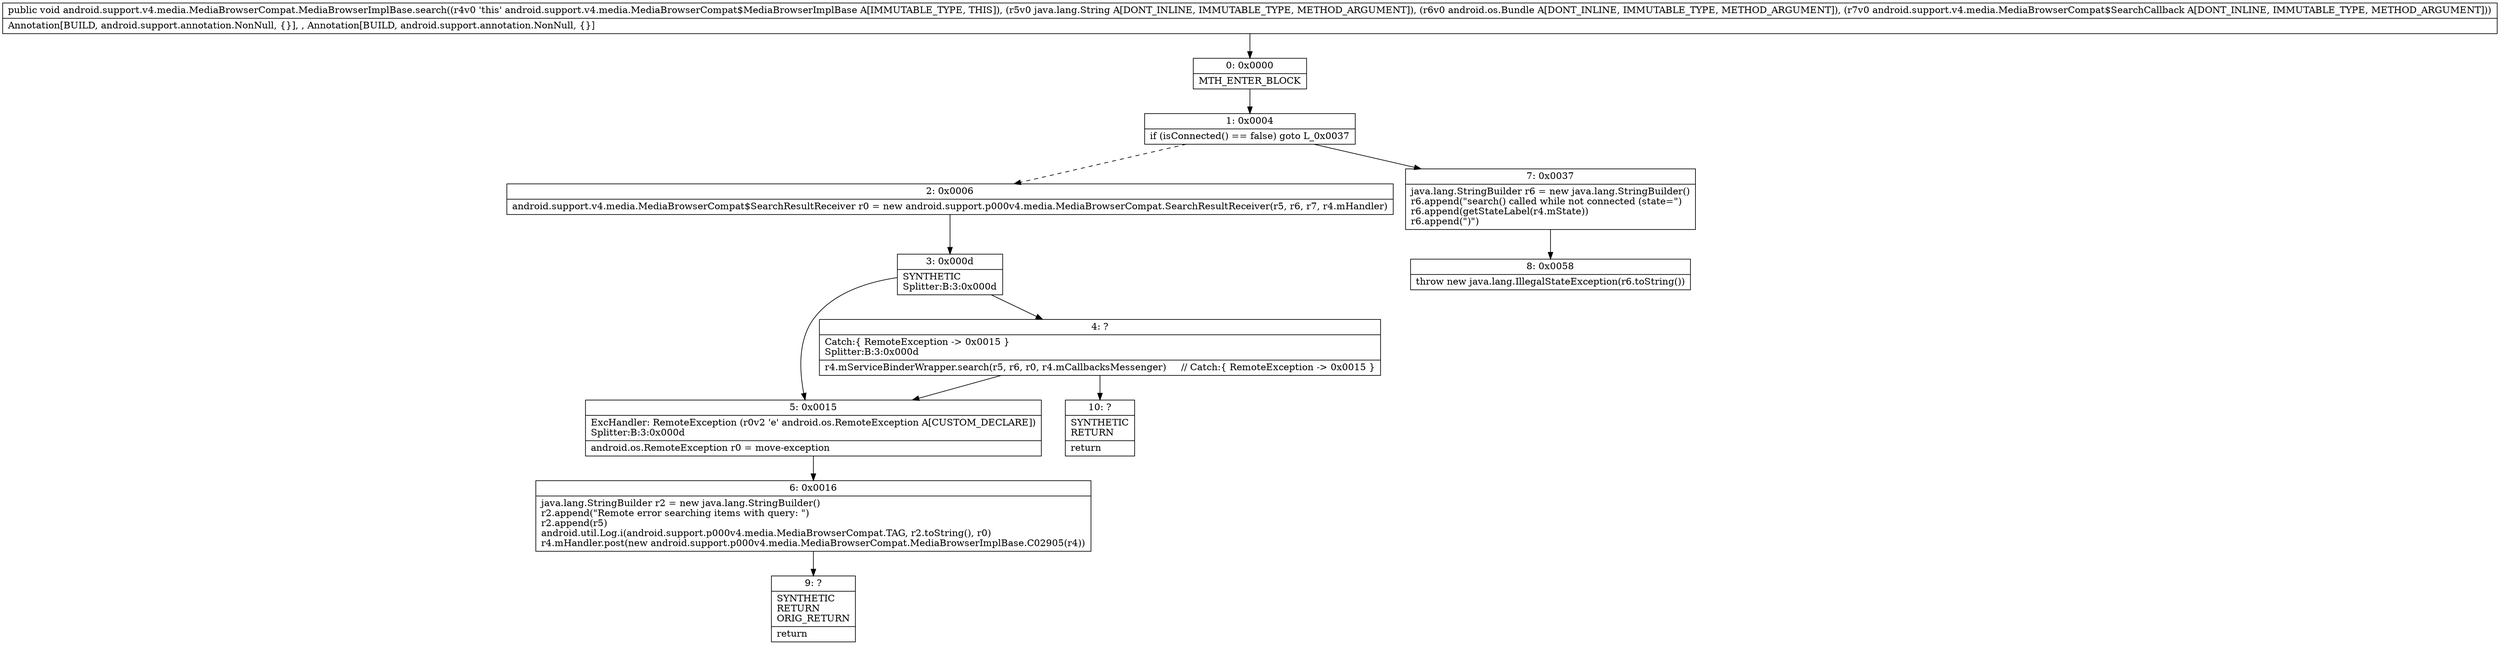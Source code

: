digraph "CFG forandroid.support.v4.media.MediaBrowserCompat.MediaBrowserImplBase.search(Ljava\/lang\/String;Landroid\/os\/Bundle;Landroid\/support\/v4\/media\/MediaBrowserCompat$SearchCallback;)V" {
Node_0 [shape=record,label="{0\:\ 0x0000|MTH_ENTER_BLOCK\l}"];
Node_1 [shape=record,label="{1\:\ 0x0004|if (isConnected() == false) goto L_0x0037\l}"];
Node_2 [shape=record,label="{2\:\ 0x0006|android.support.v4.media.MediaBrowserCompat$SearchResultReceiver r0 = new android.support.p000v4.media.MediaBrowserCompat.SearchResultReceiver(r5, r6, r7, r4.mHandler)\l}"];
Node_3 [shape=record,label="{3\:\ 0x000d|SYNTHETIC\lSplitter:B:3:0x000d\l}"];
Node_4 [shape=record,label="{4\:\ ?|Catch:\{ RemoteException \-\> 0x0015 \}\lSplitter:B:3:0x000d\l|r4.mServiceBinderWrapper.search(r5, r6, r0, r4.mCallbacksMessenger)     \/\/ Catch:\{ RemoteException \-\> 0x0015 \}\l}"];
Node_5 [shape=record,label="{5\:\ 0x0015|ExcHandler: RemoteException (r0v2 'e' android.os.RemoteException A[CUSTOM_DECLARE])\lSplitter:B:3:0x000d\l|android.os.RemoteException r0 = move\-exception\l}"];
Node_6 [shape=record,label="{6\:\ 0x0016|java.lang.StringBuilder r2 = new java.lang.StringBuilder()\lr2.append(\"Remote error searching items with query: \")\lr2.append(r5)\landroid.util.Log.i(android.support.p000v4.media.MediaBrowserCompat.TAG, r2.toString(), r0)\lr4.mHandler.post(new android.support.p000v4.media.MediaBrowserCompat.MediaBrowserImplBase.C02905(r4))\l}"];
Node_7 [shape=record,label="{7\:\ 0x0037|java.lang.StringBuilder r6 = new java.lang.StringBuilder()\lr6.append(\"search() called while not connected (state=\")\lr6.append(getStateLabel(r4.mState))\lr6.append(\")\")\l}"];
Node_8 [shape=record,label="{8\:\ 0x0058|throw new java.lang.IllegalStateException(r6.toString())\l}"];
Node_9 [shape=record,label="{9\:\ ?|SYNTHETIC\lRETURN\lORIG_RETURN\l|return\l}"];
Node_10 [shape=record,label="{10\:\ ?|SYNTHETIC\lRETURN\l|return\l}"];
MethodNode[shape=record,label="{public void android.support.v4.media.MediaBrowserCompat.MediaBrowserImplBase.search((r4v0 'this' android.support.v4.media.MediaBrowserCompat$MediaBrowserImplBase A[IMMUTABLE_TYPE, THIS]), (r5v0 java.lang.String A[DONT_INLINE, IMMUTABLE_TYPE, METHOD_ARGUMENT]), (r6v0 android.os.Bundle A[DONT_INLINE, IMMUTABLE_TYPE, METHOD_ARGUMENT]), (r7v0 android.support.v4.media.MediaBrowserCompat$SearchCallback A[DONT_INLINE, IMMUTABLE_TYPE, METHOD_ARGUMENT]))  | Annotation[BUILD, android.support.annotation.NonNull, \{\}], , Annotation[BUILD, android.support.annotation.NonNull, \{\}]\l}"];
MethodNode -> Node_0;
Node_0 -> Node_1;
Node_1 -> Node_2[style=dashed];
Node_1 -> Node_7;
Node_2 -> Node_3;
Node_3 -> Node_4;
Node_3 -> Node_5;
Node_4 -> Node_5;
Node_4 -> Node_10;
Node_5 -> Node_6;
Node_6 -> Node_9;
Node_7 -> Node_8;
}


